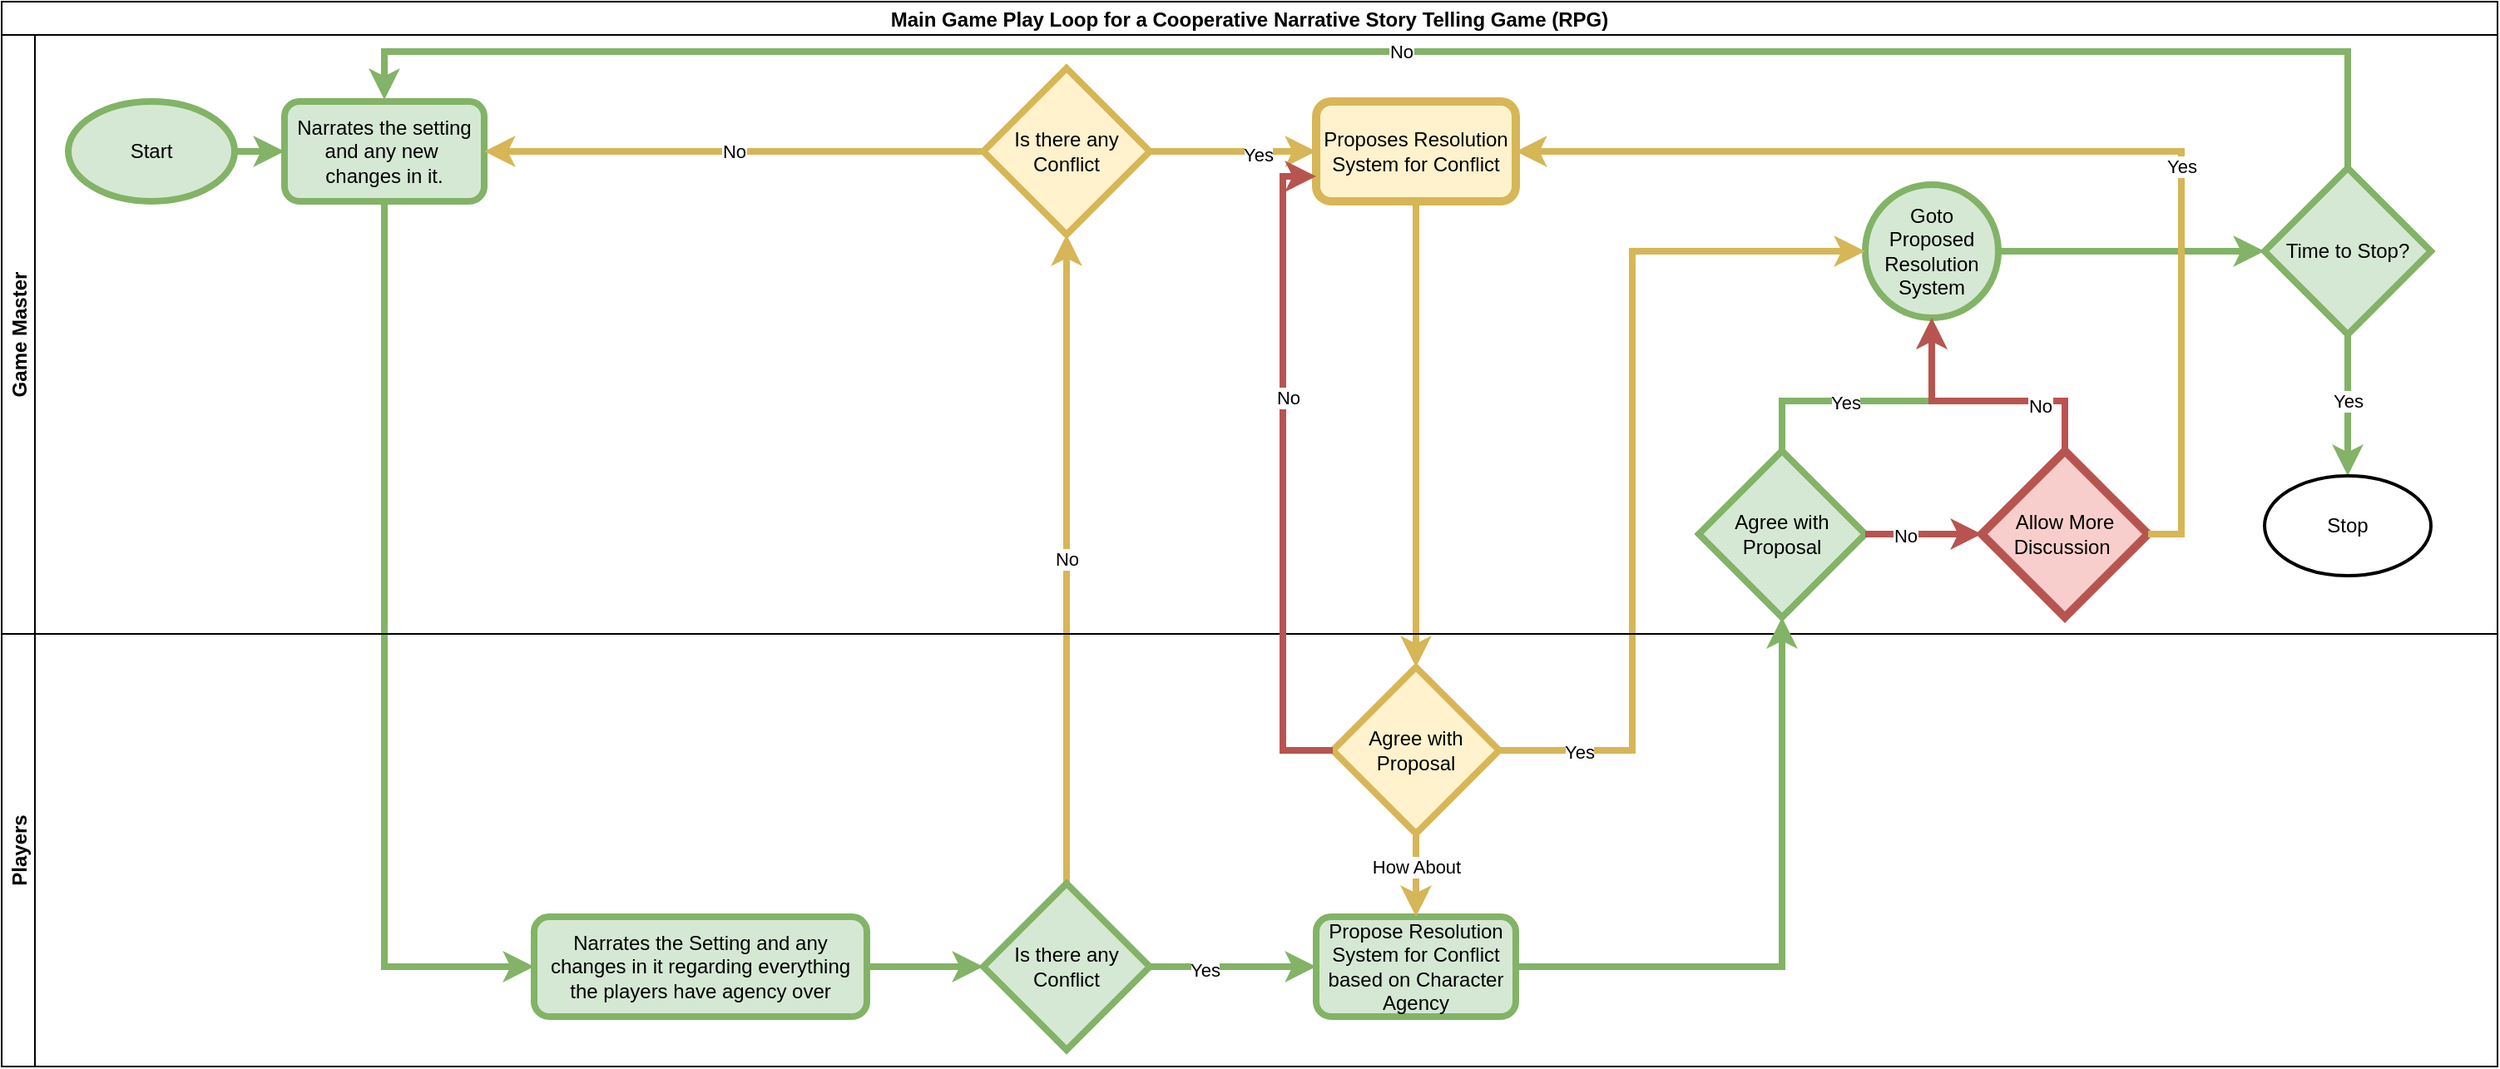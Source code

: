 <mxfile version="14.9.2" type="github">
  <diagram name="Page-1" id="74e2e168-ea6b-b213-b513-2b3c1d86103e">
    <mxGraphModel dx="3166" dy="1129" grid="1" gridSize="10" guides="1" tooltips="1" connect="1" arrows="1" fold="1" page="1" pageScale="1" pageWidth="1100" pageHeight="850" background="none" math="0" shadow="0">
      <root>
        <mxCell id="0" />
        <mxCell id="1" parent="0" />
        <mxCell id="e0a0mlrAqAKEXTUKsguY-5" value="Main Game Play Loop for a Cooperative Narrative Story Telling Game (RPG)" style="swimlane;childLayout=stackLayout;resizeParent=1;resizeParentMax=0;horizontal=1;startSize=20;horizontalStack=0;" parent="1" vertex="1">
          <mxGeometry x="-260" y="80" width="1500" height="640" as="geometry" />
        </mxCell>
        <mxCell id="e0a0mlrAqAKEXTUKsguY-14" value="No" style="edgeStyle=orthogonalEdgeStyle;rounded=0;orthogonalLoop=1;jettySize=auto;html=1;entryX=0.5;entryY=1;entryDx=0;entryDy=0;startArrow=none;startFill=0;entryPerimeter=0;fillColor=#fff2cc;strokeColor=#d6b656;strokeWidth=4;" parent="e0a0mlrAqAKEXTUKsguY-5" source="se_myZtcoQrNugmu_MZx-2" target="se_myZtcoQrNugmu_MZx-6" edge="1">
          <mxGeometry relative="1" as="geometry">
            <mxPoint x="640" y="110" as="targetPoint" />
          </mxGeometry>
        </mxCell>
        <mxCell id="e0a0mlrAqAKEXTUKsguY-16" style="edgeStyle=orthogonalEdgeStyle;rounded=0;orthogonalLoop=1;jettySize=auto;html=1;entryX=0;entryY=0.5;entryDx=0;entryDy=0;startArrow=none;startFill=0;exitX=0.5;exitY=1;exitDx=0;exitDy=0;strokeWidth=4;fillColor=#d5e8d4;strokeColor=#82b366;" parent="e0a0mlrAqAKEXTUKsguY-5" source="e0a0mlrAqAKEXTUKsguY-1" target="e0a0mlrAqAKEXTUKsguY-9" edge="1">
          <mxGeometry relative="1" as="geometry" />
        </mxCell>
        <mxCell id="e0a0mlrAqAKEXTUKsguY-6" value="Game Master" style="swimlane;startSize=20;horizontal=0;" parent="e0a0mlrAqAKEXTUKsguY-5" vertex="1">
          <mxGeometry y="20" width="1500" height="360" as="geometry" />
        </mxCell>
        <mxCell id="e0a0mlrAqAKEXTUKsguY-1" value="Narrates the setting and any new&amp;nbsp; changes in it." style="rounded=1;whiteSpace=wrap;html=1;fillColor=#d5e8d4;strokeColor=#82b366;strokeWidth=4;" parent="e0a0mlrAqAKEXTUKsguY-6" vertex="1">
          <mxGeometry x="170" y="40" width="120" height="60" as="geometry" />
        </mxCell>
        <mxCell id="e0a0mlrAqAKEXTUKsguY-15" style="edgeStyle=orthogonalEdgeStyle;rounded=0;orthogonalLoop=1;jettySize=auto;html=1;entryX=0;entryY=0.5;entryDx=0;entryDy=0;startArrow=none;startFill=0;exitX=1;exitY=0.5;exitDx=0;exitDy=0;exitPerimeter=0;fillColor=#fff2cc;strokeColor=#d6b656;strokeWidth=4;" parent="e0a0mlrAqAKEXTUKsguY-6" source="se_myZtcoQrNugmu_MZx-6" target="e0a0mlrAqAKEXTUKsguY-11" edge="1">
          <mxGeometry relative="1" as="geometry">
            <mxPoint x="700" y="60" as="sourcePoint" />
          </mxGeometry>
        </mxCell>
        <mxCell id="se_myZtcoQrNugmu_MZx-7" value="Yes" style="edgeLabel;html=1;align=center;verticalAlign=middle;resizable=0;points=[];" vertex="1" connectable="0" parent="e0a0mlrAqAKEXTUKsguY-15">
          <mxGeometry x="0.291" y="-2" relative="1" as="geometry">
            <mxPoint as="offset" />
          </mxGeometry>
        </mxCell>
        <mxCell id="e0a0mlrAqAKEXTUKsguY-11" value="Proposes Resolution System for Conflict" style="rounded=1;whiteSpace=wrap;html=1;fillColor=#fff2cc;strokeColor=#d6b656;strokeWidth=5;" parent="e0a0mlrAqAKEXTUKsguY-6" vertex="1">
          <mxGeometry x="790" y="40" width="120" height="60" as="geometry" />
        </mxCell>
        <mxCell id="e0a0mlrAqAKEXTUKsguY-44" style="edgeStyle=orthogonalEdgeStyle;rounded=0;orthogonalLoop=1;jettySize=auto;html=1;entryX=0;entryY=0.5;entryDx=0;entryDy=0;entryPerimeter=0;startArrow=none;startFill=0;exitX=1;exitY=0.5;exitDx=0;exitDy=0;strokeWidth=4;fillColor=#d5e8d4;strokeColor=#82b366;" parent="e0a0mlrAqAKEXTUKsguY-6" source="e0a0mlrAqAKEXTUKsguY-19" target="e0a0mlrAqAKEXTUKsguY-43" edge="1">
          <mxGeometry relative="1" as="geometry">
            <Array as="points">
              <mxPoint x="1220" y="130" />
              <mxPoint x="1220" y="130" />
            </Array>
          </mxGeometry>
        </mxCell>
        <mxCell id="e0a0mlrAqAKEXTUKsguY-19" value="Goto Proposed Resolution System" style="ellipse;whiteSpace=wrap;html=1;aspect=fixed;strokeWidth=4;fillColor=#d5e8d4;strokeColor=#82b366;" parent="e0a0mlrAqAKEXTUKsguY-6" vertex="1">
          <mxGeometry x="1120" y="90" width="80" height="80" as="geometry" />
        </mxCell>
        <mxCell id="e0a0mlrAqAKEXTUKsguY-23" style="edgeStyle=orthogonalEdgeStyle;rounded=0;orthogonalLoop=1;jettySize=auto;html=1;startArrow=none;startFill=0;strokeWidth=4;fillColor=#d5e8d4;strokeColor=#82b366;" parent="e0a0mlrAqAKEXTUKsguY-6" source="e0a0mlrAqAKEXTUKsguY-22" target="e0a0mlrAqAKEXTUKsguY-1" edge="1">
          <mxGeometry relative="1" as="geometry" />
        </mxCell>
        <mxCell id="e0a0mlrAqAKEXTUKsguY-22" value="Start" style="strokeWidth=4;html=1;shape=mxgraph.flowchart.start_1;whiteSpace=wrap;fillColor=#d5e8d4;strokeColor=#82b366;" parent="e0a0mlrAqAKEXTUKsguY-6" vertex="1">
          <mxGeometry x="40" y="40" width="100" height="60" as="geometry" />
        </mxCell>
        <mxCell id="e0a0mlrAqAKEXTUKsguY-46" style="edgeStyle=orthogonalEdgeStyle;rounded=0;orthogonalLoop=1;jettySize=auto;html=1;startArrow=none;startFill=0;strokeWidth=4;fillColor=#d5e8d4;strokeColor=#82b366;" parent="e0a0mlrAqAKEXTUKsguY-6" source="e0a0mlrAqAKEXTUKsguY-43" target="e0a0mlrAqAKEXTUKsguY-45" edge="1">
          <mxGeometry relative="1" as="geometry" />
        </mxCell>
        <mxCell id="e0a0mlrAqAKEXTUKsguY-47" value="Yes" style="edgeLabel;html=1;align=center;verticalAlign=middle;resizable=0;points=[];" parent="e0a0mlrAqAKEXTUKsguY-46" vertex="1" connectable="0">
          <mxGeometry x="-0.057" relative="1" as="geometry">
            <mxPoint as="offset" />
          </mxGeometry>
        </mxCell>
        <mxCell id="e0a0mlrAqAKEXTUKsguY-48" value="No" style="edgeStyle=orthogonalEdgeStyle;rounded=0;orthogonalLoop=1;jettySize=auto;html=1;startArrow=none;startFill=0;fillColor=#d5e8d4;strokeColor=#82b366;strokeWidth=4;exitX=0.5;exitY=0;exitDx=0;exitDy=0;exitPerimeter=0;" parent="e0a0mlrAqAKEXTUKsguY-6" source="e0a0mlrAqAKEXTUKsguY-43" edge="1">
          <mxGeometry relative="1" as="geometry">
            <Array as="points">
              <mxPoint x="1410" y="10" />
              <mxPoint x="230" y="10" />
            </Array>
            <mxPoint x="230" y="39" as="targetPoint" />
          </mxGeometry>
        </mxCell>
        <mxCell id="e0a0mlrAqAKEXTUKsguY-43" value="Time to Stop?" style="strokeWidth=4;html=1;shape=mxgraph.flowchart.decision;whiteSpace=wrap;fillColor=#d5e8d4;strokeColor=#82b366;" parent="e0a0mlrAqAKEXTUKsguY-6" vertex="1">
          <mxGeometry x="1360" y="80" width="100" height="100" as="geometry" />
        </mxCell>
        <mxCell id="e0a0mlrAqAKEXTUKsguY-45" value="Stop" style="strokeWidth=2;html=1;shape=mxgraph.flowchart.start_1;whiteSpace=wrap;" parent="e0a0mlrAqAKEXTUKsguY-6" vertex="1">
          <mxGeometry x="1360" y="265" width="100" height="60" as="geometry" />
        </mxCell>
        <mxCell id="se_myZtcoQrNugmu_MZx-8" value="No" style="edgeStyle=orthogonalEdgeStyle;rounded=0;orthogonalLoop=1;jettySize=auto;html=1;entryX=1;entryY=0.5;entryDx=0;entryDy=0;startArrow=none;startFill=0;strokeWidth=4;fillColor=#fff2cc;strokeColor=#d6b656;" edge="1" parent="e0a0mlrAqAKEXTUKsguY-6" source="se_myZtcoQrNugmu_MZx-6" target="e0a0mlrAqAKEXTUKsguY-1">
          <mxGeometry relative="1" as="geometry" />
        </mxCell>
        <mxCell id="se_myZtcoQrNugmu_MZx-6" value="Is there any Conflict" style="strokeWidth=4;html=1;shape=mxgraph.flowchart.decision;whiteSpace=wrap;fillColor=#fff2cc;strokeColor=#d6b656;" vertex="1" parent="e0a0mlrAqAKEXTUKsguY-6">
          <mxGeometry x="590" y="20" width="100" height="100" as="geometry" />
        </mxCell>
        <mxCell id="e0a0mlrAqAKEXTUKsguY-33" value="Agree with Proposal" style="strokeWidth=4;html=1;shape=mxgraph.flowchart.decision;whiteSpace=wrap;fillColor=#d5e8d4;strokeColor=#82b366;" parent="e0a0mlrAqAKEXTUKsguY-6" vertex="1">
          <mxGeometry x="1020" y="250" width="100" height="100" as="geometry" />
        </mxCell>
        <mxCell id="e0a0mlrAqAKEXTUKsguY-20" style="edgeStyle=orthogonalEdgeStyle;rounded=0;orthogonalLoop=1;jettySize=auto;html=1;startArrow=none;startFill=0;exitX=0.5;exitY=0;exitDx=0;exitDy=0;exitPerimeter=0;strokeWidth=4;fillColor=#d5e8d4;strokeColor=#82b366;" parent="e0a0mlrAqAKEXTUKsguY-6" source="e0a0mlrAqAKEXTUKsguY-33" edge="1">
          <mxGeometry relative="1" as="geometry">
            <mxPoint x="1040" y="60" as="sourcePoint" />
            <Array as="points">
              <mxPoint x="1070" y="220" />
              <mxPoint x="1160" y="220" />
            </Array>
            <mxPoint x="1160" y="170" as="targetPoint" />
          </mxGeometry>
        </mxCell>
        <mxCell id="e0a0mlrAqAKEXTUKsguY-41" value="Yes" style="edgeLabel;html=1;align=center;verticalAlign=middle;resizable=0;points=[];" parent="e0a0mlrAqAKEXTUKsguY-20" vertex="1" connectable="0">
          <mxGeometry x="-0.2" y="-1" relative="1" as="geometry">
            <mxPoint as="offset" />
          </mxGeometry>
        </mxCell>
        <mxCell id="e0a0mlrAqAKEXTUKsguY-35" value="Allow More Discussion&amp;nbsp;" style="strokeWidth=5;html=1;shape=mxgraph.flowchart.decision;whiteSpace=wrap;fillColor=#f8cecc;strokeColor=#b85450;" parent="e0a0mlrAqAKEXTUKsguY-6" vertex="1">
          <mxGeometry x="1190" y="250" width="100" height="100" as="geometry" />
        </mxCell>
        <mxCell id="e0a0mlrAqAKEXTUKsguY-37" style="edgeStyle=orthogonalEdgeStyle;rounded=0;orthogonalLoop=1;jettySize=auto;html=1;startArrow=none;startFill=0;exitX=0.5;exitY=0;exitDx=0;exitDy=0;exitPerimeter=0;fillColor=#f8cecc;strokeColor=#b85450;strokeWidth=4;" parent="e0a0mlrAqAKEXTUKsguY-6" source="e0a0mlrAqAKEXTUKsguY-35" edge="1">
          <mxGeometry relative="1" as="geometry">
            <mxPoint x="1160" y="170" as="targetPoint" />
            <Array as="points">
              <mxPoint x="1240" y="220" />
              <mxPoint x="1160" y="220" />
            </Array>
          </mxGeometry>
        </mxCell>
        <mxCell id="e0a0mlrAqAKEXTUKsguY-39" value="No" style="edgeLabel;html=1;align=center;verticalAlign=middle;resizable=0;points=[];" parent="e0a0mlrAqAKEXTUKsguY-37" vertex="1" connectable="0">
          <mxGeometry x="-0.432" y="3" relative="1" as="geometry">
            <mxPoint as="offset" />
          </mxGeometry>
        </mxCell>
        <mxCell id="e0a0mlrAqAKEXTUKsguY-38" style="edgeStyle=orthogonalEdgeStyle;rounded=0;orthogonalLoop=1;jettySize=auto;html=1;entryX=1;entryY=0.5;entryDx=0;entryDy=0;startArrow=none;startFill=0;exitX=1;exitY=0.5;exitDx=0;exitDy=0;exitPerimeter=0;fillColor=#fff2cc;strokeColor=#d6b656;strokeWidth=4;" parent="e0a0mlrAqAKEXTUKsguY-6" source="e0a0mlrAqAKEXTUKsguY-35" target="e0a0mlrAqAKEXTUKsguY-11" edge="1">
          <mxGeometry relative="1" as="geometry" />
        </mxCell>
        <mxCell id="e0a0mlrAqAKEXTUKsguY-42" value="Yes" style="edgeLabel;html=1;align=center;verticalAlign=middle;resizable=0;points=[];" parent="e0a0mlrAqAKEXTUKsguY-38" vertex="1" connectable="0">
          <mxGeometry x="-0.258" relative="1" as="geometry">
            <mxPoint as="offset" />
          </mxGeometry>
        </mxCell>
        <mxCell id="e0a0mlrAqAKEXTUKsguY-36" style="edgeStyle=orthogonalEdgeStyle;rounded=0;orthogonalLoop=1;jettySize=auto;html=1;entryX=0;entryY=0.5;entryDx=0;entryDy=0;entryPerimeter=0;startArrow=none;startFill=0;fillColor=#f8cecc;strokeColor=#b85450;strokeWidth=4;" parent="e0a0mlrAqAKEXTUKsguY-6" source="e0a0mlrAqAKEXTUKsguY-33" target="e0a0mlrAqAKEXTUKsguY-35" edge="1">
          <mxGeometry relative="1" as="geometry" />
        </mxCell>
        <mxCell id="e0a0mlrAqAKEXTUKsguY-40" value="No" style="edgeLabel;html=1;align=center;verticalAlign=middle;resizable=0;points=[];" parent="e0a0mlrAqAKEXTUKsguY-36" vertex="1" connectable="0">
          <mxGeometry x="-0.32" y="-1" relative="1" as="geometry">
            <mxPoint as="offset" />
          </mxGeometry>
        </mxCell>
        <mxCell id="se_myZtcoQrNugmu_MZx-10" style="edgeStyle=orthogonalEdgeStyle;rounded=0;orthogonalLoop=1;jettySize=auto;html=1;entryX=0;entryY=0.5;entryDx=0;entryDy=0;startArrow=none;startFill=0;strokeWidth=4;jumpStyle=arc;fillColor=#fff2cc;strokeColor=#d6b656;" edge="1" parent="e0a0mlrAqAKEXTUKsguY-5" source="se_myZtcoQrNugmu_MZx-9" target="e0a0mlrAqAKEXTUKsguY-19">
          <mxGeometry relative="1" as="geometry">
            <Array as="points">
              <mxPoint x="980" y="450" />
              <mxPoint x="980" y="150" />
            </Array>
          </mxGeometry>
        </mxCell>
        <mxCell id="se_myZtcoQrNugmu_MZx-11" value="Yes" style="edgeLabel;html=1;align=center;verticalAlign=middle;resizable=0;points=[];" vertex="1" connectable="0" parent="se_myZtcoQrNugmu_MZx-10">
          <mxGeometry x="-0.817" y="-1" relative="1" as="geometry">
            <mxPoint as="offset" />
          </mxGeometry>
        </mxCell>
        <mxCell id="se_myZtcoQrNugmu_MZx-13" style="edgeStyle=orthogonalEdgeStyle;rounded=0;orthogonalLoop=1;jettySize=auto;html=1;startArrow=none;startFill=0;strokeWidth=4;fillColor=#fff2cc;strokeColor=#d6b656;" edge="1" parent="e0a0mlrAqAKEXTUKsguY-5" source="e0a0mlrAqAKEXTUKsguY-11" target="se_myZtcoQrNugmu_MZx-9">
          <mxGeometry relative="1" as="geometry" />
        </mxCell>
        <mxCell id="e0a0mlrAqAKEXTUKsguY-7" value="Players" style="swimlane;startSize=20;horizontal=0;" parent="e0a0mlrAqAKEXTUKsguY-5" vertex="1">
          <mxGeometry y="380" width="1500" height="260" as="geometry" />
        </mxCell>
        <mxCell id="se_myZtcoQrNugmu_MZx-3" style="edgeStyle=orthogonalEdgeStyle;rounded=0;orthogonalLoop=1;jettySize=auto;html=1;entryX=0;entryY=0.5;entryDx=0;entryDy=0;entryPerimeter=0;startArrow=none;startFill=0;strokeWidth=4;fillColor=#d5e8d4;strokeColor=#82b366;" edge="1" parent="e0a0mlrAqAKEXTUKsguY-7" source="e0a0mlrAqAKEXTUKsguY-9" target="se_myZtcoQrNugmu_MZx-2">
          <mxGeometry relative="1" as="geometry" />
        </mxCell>
        <mxCell id="e0a0mlrAqAKEXTUKsguY-9" value="Narrates the Setting and any changes in it regarding everything the players have agency over" style="rounded=1;whiteSpace=wrap;html=1;strokeWidth=4;fillColor=#d5e8d4;strokeColor=#82b366;" parent="e0a0mlrAqAKEXTUKsguY-7" vertex="1">
          <mxGeometry x="320" y="170" width="200" height="60" as="geometry" />
        </mxCell>
        <mxCell id="e0a0mlrAqAKEXTUKsguY-12" value="Propose Resolution System for Conflict based on Character Agency" style="rounded=1;whiteSpace=wrap;html=1;strokeWidth=4;fillColor=#d5e8d4;strokeColor=#82b366;" parent="e0a0mlrAqAKEXTUKsguY-7" vertex="1">
          <mxGeometry x="790" y="170" width="120" height="60" as="geometry" />
        </mxCell>
        <mxCell id="se_myZtcoQrNugmu_MZx-4" style="edgeStyle=orthogonalEdgeStyle;rounded=0;orthogonalLoop=1;jettySize=auto;html=1;entryX=0;entryY=0.5;entryDx=0;entryDy=0;startArrow=none;startFill=0;strokeWidth=4;fillColor=#d5e8d4;strokeColor=#82b366;" edge="1" parent="e0a0mlrAqAKEXTUKsguY-7" source="se_myZtcoQrNugmu_MZx-2" target="e0a0mlrAqAKEXTUKsguY-12">
          <mxGeometry relative="1" as="geometry" />
        </mxCell>
        <mxCell id="se_myZtcoQrNugmu_MZx-5" value="Yes" style="edgeLabel;html=1;align=center;verticalAlign=middle;resizable=0;points=[];" vertex="1" connectable="0" parent="se_myZtcoQrNugmu_MZx-4">
          <mxGeometry x="-0.345" y="-2" relative="1" as="geometry">
            <mxPoint as="offset" />
          </mxGeometry>
        </mxCell>
        <mxCell id="se_myZtcoQrNugmu_MZx-2" value="Is there any Conflict" style="strokeWidth=4;html=1;shape=mxgraph.flowchart.decision;whiteSpace=wrap;fillColor=#d5e8d4;strokeColor=#82b366;" vertex="1" parent="e0a0mlrAqAKEXTUKsguY-7">
          <mxGeometry x="590" y="150" width="100" height="100" as="geometry" />
        </mxCell>
        <mxCell id="se_myZtcoQrNugmu_MZx-14" value="How About" style="edgeStyle=orthogonalEdgeStyle;rounded=0;orthogonalLoop=1;jettySize=auto;html=1;startArrow=none;startFill=0;strokeWidth=4;fillColor=#fff2cc;strokeColor=#d6b656;" edge="1" parent="e0a0mlrAqAKEXTUKsguY-7" source="se_myZtcoQrNugmu_MZx-9" target="e0a0mlrAqAKEXTUKsguY-12">
          <mxGeometry x="-0.2" relative="1" as="geometry">
            <mxPoint as="offset" />
          </mxGeometry>
        </mxCell>
        <mxCell id="se_myZtcoQrNugmu_MZx-9" value="Agree with Proposal" style="strokeWidth=4;html=1;shape=mxgraph.flowchart.decision;whiteSpace=wrap;fillColor=#fff2cc;strokeColor=#d6b656;" vertex="1" parent="e0a0mlrAqAKEXTUKsguY-7">
          <mxGeometry x="800" y="20" width="100" height="100" as="geometry" />
        </mxCell>
        <mxCell id="se_myZtcoQrNugmu_MZx-15" style="edgeStyle=orthogonalEdgeStyle;rounded=0;jumpStyle=arc;orthogonalLoop=1;jettySize=auto;html=1;entryX=0;entryY=0.75;entryDx=0;entryDy=0;startArrow=none;startFill=0;strokeWidth=4;exitX=0;exitY=0.5;exitDx=0;exitDy=0;exitPerimeter=0;fillColor=#f8cecc;strokeColor=#b85450;" edge="1" parent="e0a0mlrAqAKEXTUKsguY-5" source="se_myZtcoQrNugmu_MZx-9" target="e0a0mlrAqAKEXTUKsguY-11">
          <mxGeometry relative="1" as="geometry" />
        </mxCell>
        <mxCell id="se_myZtcoQrNugmu_MZx-16" value="No" style="edgeLabel;html=1;align=center;verticalAlign=middle;resizable=0;points=[];" vertex="1" connectable="0" parent="se_myZtcoQrNugmu_MZx-15">
          <mxGeometry x="0.225" y="-3" relative="1" as="geometry">
            <mxPoint as="offset" />
          </mxGeometry>
        </mxCell>
        <mxCell id="e0a0mlrAqAKEXTUKsguY-34" style="edgeStyle=orthogonalEdgeStyle;rounded=0;orthogonalLoop=1;jettySize=auto;html=1;entryX=0.5;entryY=1;entryDx=0;entryDy=0;entryPerimeter=0;startArrow=none;startFill=0;strokeWidth=4;fillColor=#d5e8d4;strokeColor=#82b366;jumpStyle=arc;exitX=1;exitY=0.5;exitDx=0;exitDy=0;" parent="e0a0mlrAqAKEXTUKsguY-5" source="e0a0mlrAqAKEXTUKsguY-12" target="e0a0mlrAqAKEXTUKsguY-33" edge="1">
          <mxGeometry relative="1" as="geometry">
            <Array as="points">
              <mxPoint x="1070" y="580" />
            </Array>
          </mxGeometry>
        </mxCell>
      </root>
    </mxGraphModel>
  </diagram>
</mxfile>
